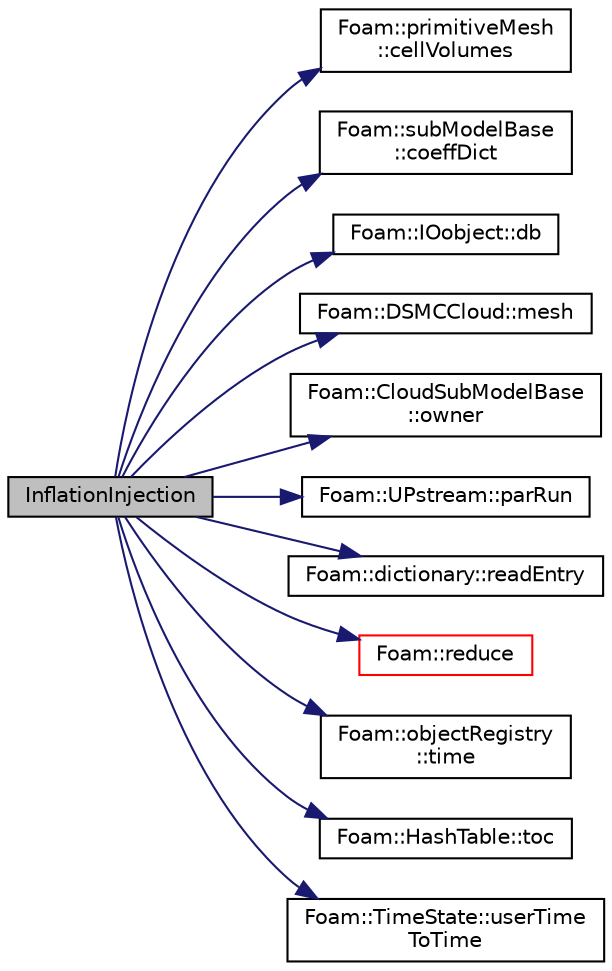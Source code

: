digraph "InflationInjection"
{
  bgcolor="transparent";
  edge [fontname="Helvetica",fontsize="10",labelfontname="Helvetica",labelfontsize="10"];
  node [fontname="Helvetica",fontsize="10",shape=record];
  rankdir="LR";
  Node1 [label="InflationInjection",height=0.2,width=0.4,color="black", fillcolor="grey75", style="filled" fontcolor="black"];
  Node1 -> Node2 [color="midnightblue",fontsize="10",style="solid",fontname="Helvetica"];
  Node2 [label="Foam::primitiveMesh\l::cellVolumes",height=0.2,width=0.4,color="black",URL="$classFoam_1_1primitiveMesh.html#a621f5b7ca5ac8ff001bcdbeefaad7f7a"];
  Node1 -> Node3 [color="midnightblue",fontsize="10",style="solid",fontname="Helvetica"];
  Node3 [label="Foam::subModelBase\l::coeffDict",height=0.2,width=0.4,color="black",URL="$classFoam_1_1subModelBase.html#a953bf7e165328f1175692ac59d7cd4fc",tooltip="Return const access to the coefficients dictionary. "];
  Node1 -> Node4 [color="midnightblue",fontsize="10",style="solid",fontname="Helvetica"];
  Node4 [label="Foam::IOobject::db",height=0.2,width=0.4,color="black",URL="$classFoam_1_1IOobject.html#adf469b34fcd0250cef43ac4ce3f153ab",tooltip="Return the local objectRegistry. "];
  Node1 -> Node5 [color="midnightblue",fontsize="10",style="solid",fontname="Helvetica"];
  Node5 [label="Foam::DSMCCloud::mesh",height=0.2,width=0.4,color="black",URL="$classFoam_1_1DSMCCloud.html#a628df3d8f239d8393610d6310eb56ad1",tooltip="Return reference to the mesh. "];
  Node1 -> Node6 [color="midnightblue",fontsize="10",style="solid",fontname="Helvetica"];
  Node6 [label="Foam::CloudSubModelBase\l::owner",height=0.2,width=0.4,color="black",URL="$classFoam_1_1CloudSubModelBase.html#a6335ee485deb9e618ac66a9dc32a7a76",tooltip="Return const access to the owner cloud. "];
  Node1 -> Node7 [color="midnightblue",fontsize="10",style="solid",fontname="Helvetica"];
  Node7 [label="Foam::UPstream::parRun",height=0.2,width=0.4,color="black",URL="$classFoam_1_1UPstream.html#adbb27f04b5705440fb8b09f278059011",tooltip="Is this a parallel run? "];
  Node1 -> Node8 [color="midnightblue",fontsize="10",style="solid",fontname="Helvetica"];
  Node8 [label="Foam::dictionary::readEntry",height=0.2,width=0.4,color="black",URL="$classFoam_1_1dictionary.html#a954a4c86885c9d8c97bfc61959cd8f1f",tooltip="Find entry and assign to T val. FatalIOError if it is found and the number of tokens is incorrect..."];
  Node1 -> Node9 [color="midnightblue",fontsize="10",style="solid",fontname="Helvetica"];
  Node9 [label="Foam::reduce",height=0.2,width=0.4,color="red",URL="$namespaceFoam.html#a7ffd6af4acc2eb9ba72ee296b5ecda23"];
  Node1 -> Node10 [color="midnightblue",fontsize="10",style="solid",fontname="Helvetica"];
  Node10 [label="Foam::objectRegistry\l::time",height=0.2,width=0.4,color="black",URL="$classFoam_1_1objectRegistry.html#a48fcf6de2789aff6b430b5fc1a05693f",tooltip="Return time. "];
  Node1 -> Node11 [color="midnightblue",fontsize="10",style="solid",fontname="Helvetica"];
  Node11 [label="Foam::HashTable::toc",height=0.2,width=0.4,color="black",URL="$classFoam_1_1HashTable.html#a76b765c869311659d0868ce0e0200884",tooltip="The table of contents (the keys) in unsorted order. "];
  Node1 -> Node12 [color="midnightblue",fontsize="10",style="solid",fontname="Helvetica"];
  Node12 [label="Foam::TimeState::userTime\lToTime",height=0.2,width=0.4,color="black",URL="$classFoam_1_1TimeState.html#a53b169b496268aa38cca7ce6ad8ff063",tooltip="Convert the user-time (e.g. CA deg) to real-time (s). "];
}
